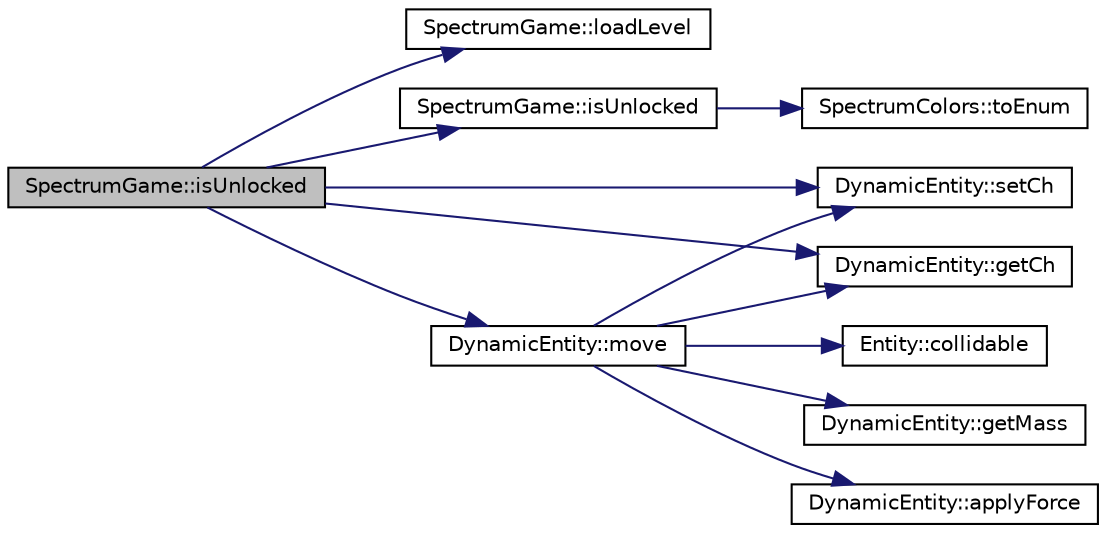 digraph "SpectrumGame::isUnlocked"
{
  edge [fontname="Helvetica",fontsize="10",labelfontname="Helvetica",labelfontsize="10"];
  node [fontname="Helvetica",fontsize="10",shape=record];
  rankdir="LR";
  Node10 [label="SpectrumGame::isUnlocked",height=0.2,width=0.4,color="black", fillcolor="grey75", style="filled", fontcolor="black"];
  Node10 -> Node11 [color="midnightblue",fontsize="10",style="solid",fontname="Helvetica"];
  Node11 [label="SpectrumGame::loadLevel",height=0.2,width=0.4,color="black", fillcolor="white", style="filled",URL="$class_spectrum_game.html#aaad553200f65a101e4f6b499385b4b84",tooltip="Loads a new level based on the level name. "];
  Node10 -> Node12 [color="midnightblue",fontsize="10",style="solid",fontname="Helvetica"];
  Node12 [label="SpectrumGame::isUnlocked",height=0.2,width=0.4,color="black", fillcolor="white", style="filled",URL="$class_spectrum_game.html#a0b95f601a2eb6a31baf10b6d37e38a2c",tooltip="Check if the color is unlocked. "];
  Node12 -> Node13 [color="midnightblue",fontsize="10",style="solid",fontname="Helvetica"];
  Node13 [label="SpectrumColors::toEnum",height=0.2,width=0.4,color="black", fillcolor="white", style="filled",URL="$class_spectrum_colors.html#a51d3b530d739592685c70d32df2253c9",tooltip="Get a color ID based on the color object. "];
  Node10 -> Node14 [color="midnightblue",fontsize="10",style="solid",fontname="Helvetica"];
  Node14 [label="DynamicEntity::setCh",height=0.2,width=0.4,color="black", fillcolor="white", style="filled",URL="$class_dynamic_entity.html#a556f50037ce6eb99cd7d1498242e1e85",tooltip="Set \"changed\". "];
  Node10 -> Node15 [color="midnightblue",fontsize="10",style="solid",fontname="Helvetica"];
  Node15 [label="DynamicEntity::getCh",height=0.2,width=0.4,color="black", fillcolor="white", style="filled",URL="$class_dynamic_entity.html#acb49f1128f7ddc9b3c531c8c2187d97f",tooltip="Get \"changed\" value. "];
  Node10 -> Node16 [color="midnightblue",fontsize="10",style="solid",fontname="Helvetica"];
  Node16 [label="DynamicEntity::move",height=0.2,width=0.4,color="black", fillcolor="white", style="filled",URL="$class_dynamic_entity.html#aed1bbf1428250f9db5b8b141edf5ba50",tooltip="Moving logic of the entity. "];
  Node16 -> Node15 [color="midnightblue",fontsize="10",style="solid",fontname="Helvetica"];
  Node16 -> Node14 [color="midnightblue",fontsize="10",style="solid",fontname="Helvetica"];
  Node16 -> Node17 [color="midnightblue",fontsize="10",style="solid",fontname="Helvetica"];
  Node17 [label="Entity::collidable",height=0.2,width=0.4,color="black", fillcolor="white", style="filled",URL="$class_entity.html#a0d21d9ca00bc81494aec120c0840c191",tooltip="Collidable getter. "];
  Node16 -> Node18 [color="midnightblue",fontsize="10",style="solid",fontname="Helvetica"];
  Node18 [label="DynamicEntity::getMass",height=0.2,width=0.4,color="black", fillcolor="white", style="filled",URL="$class_dynamic_entity.html#a31d63938cbf1108662af89abb31627cb",tooltip="Get entity mass. "];
  Node16 -> Node19 [color="midnightblue",fontsize="10",style="solid",fontname="Helvetica"];
  Node19 [label="DynamicEntity::applyForce",height=0.2,width=0.4,color="black", fillcolor="white", style="filled",URL="$class_dynamic_entity.html#abc03ef71bd387e232fbcd3e35f9f634d",tooltip="Apply the force on the entity, given as a vector. "];
}
